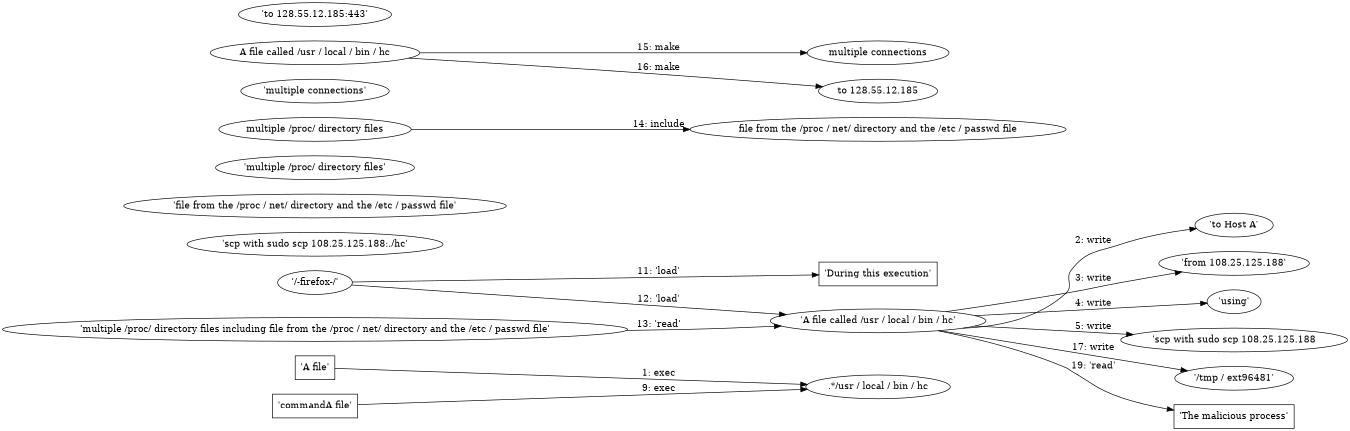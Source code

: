 digraph "hc attack.dot" {
rankdir="LR"
size="9"
fixedsize="false"
splines="true"
nodesep=0.3
ranksep=0
fontsize=10
overlap="scalexy"
engine= "neato"
	"'A file'" [node_type=Process shape=box]
	".*\/usr / local / bin / hc" [node_type=File shape=ellipse]
	"'A file'" -> ".*\/usr / local / bin / hc" [label="1: exec"]
	"'to Host A'" [node_type=file shape=ellipse]
	"'A file called /usr / local / bin / hc'" [node_type=Process shape=box]
	"'A file called /usr / local / bin / hc'" -> "'to Host A'" [label="2: write"]
	"'from 108.25.125.188'" [node_type=file shape=ellipse]
	"'A file called /usr / local / bin / hc'" [node_type=Process shape=box]
	"'A file called /usr / local / bin / hc'" -> "'from 108.25.125.188'" [label="3: write"]
	"'using'" [node_type=file shape=ellipse]
	"'A file called /usr / local / bin / hc'" [node_type=Process shape=box]
	"'A file called /usr / local / bin / hc'" -> "'using'" [label="4: write"]
	"'scp with sudo scp 108.25.125.188:./hc'" [node_type=file shape=ellipse]
	"'A file called /usr / local / bin / hc'" [node_type=Process shape=box]
	"'A file called /usr / local / bin / hc'" -> "'scp with sudo scp 108.25.125.188":"./hc'" [label="5: write"]
	"'commandA file'" [node_type=Process shape=box]
	".*\/usr / local / bin / hc" [node_type=File shape=ellipse]
	"'commandA file'" -> ".*\/usr / local / bin / hc" [label="9: exec"]
	"'/-firefox-/'" [node_type=file shape=ellipse]
	"'During this execution'" [node_type=Process shape=box]
	"'/-firefox-/'" -> "'During this execution'" [label="11: 'load'"]
	"'/-firefox-/'" [node_type=file shape=ellipse]
	"'A file called /usr / local / bin / hc'" [node_type=Process shape=box]
	"'/-firefox-/'" -> "'A file called /usr / local / bin / hc'" [label="12: 'load'"]
	"'multiple /proc/ directory files including file from the /proc / net/ directory and the /etc / passwd file'" [node_type=file shape=ellipse]
	"'A file called /usr / local / bin / hc'" [node_type=Process shape=box]
	"'multiple /proc/ directory files including file from the /proc / net/ directory and the /etc / passwd file'" -> "'A file called /usr / local / bin / hc'" [label="13: 'read'"]
	"'file from the /proc / net/ directory and the /etc / passwd file'" [node_type=file shape=ellipse]
	"'multiple /proc/ directory files'" [node_type=file shape=ellipse]
	"multiple /proc/ directory files" -> "file from the /proc / net/ directory and the /etc / passwd file" [label="14: include"]
	"'multiple connections'" [node_type=file shape=ellipse]
	"'A file called /usr / local / bin / hc'" [node_type=file shape=ellipse]
	"A file called /usr / local / bin / hc" -> "multiple connections" [label="15: make"]
	"'to 128.55.12.185:443'" [node_type=file shape=ellipse]
	"'A file called /usr / local / bin / hc'" [node_type=file shape=ellipse]
	"A file called /usr / local / bin / hc" -> "to 128.55.12.185":443 [label="16: make"]
	"'/tmp / ext96481'" [node_type=file shape=ellipse]
	"'A file called /usr / local / bin / hc'" [node_type=Process shape=box]
	"'A file called /usr / local / bin / hc'" -> "'/tmp / ext96481'" [label="17: write"]
	"'A file called /usr / local / bin / hc'" [node_type=file shape=ellipse]
	"'The malicious process'" [node_type=Process shape=box]
	"'A file called /usr / local / bin / hc'" -> "'The malicious process'" [label="19: 'read'"]
}
